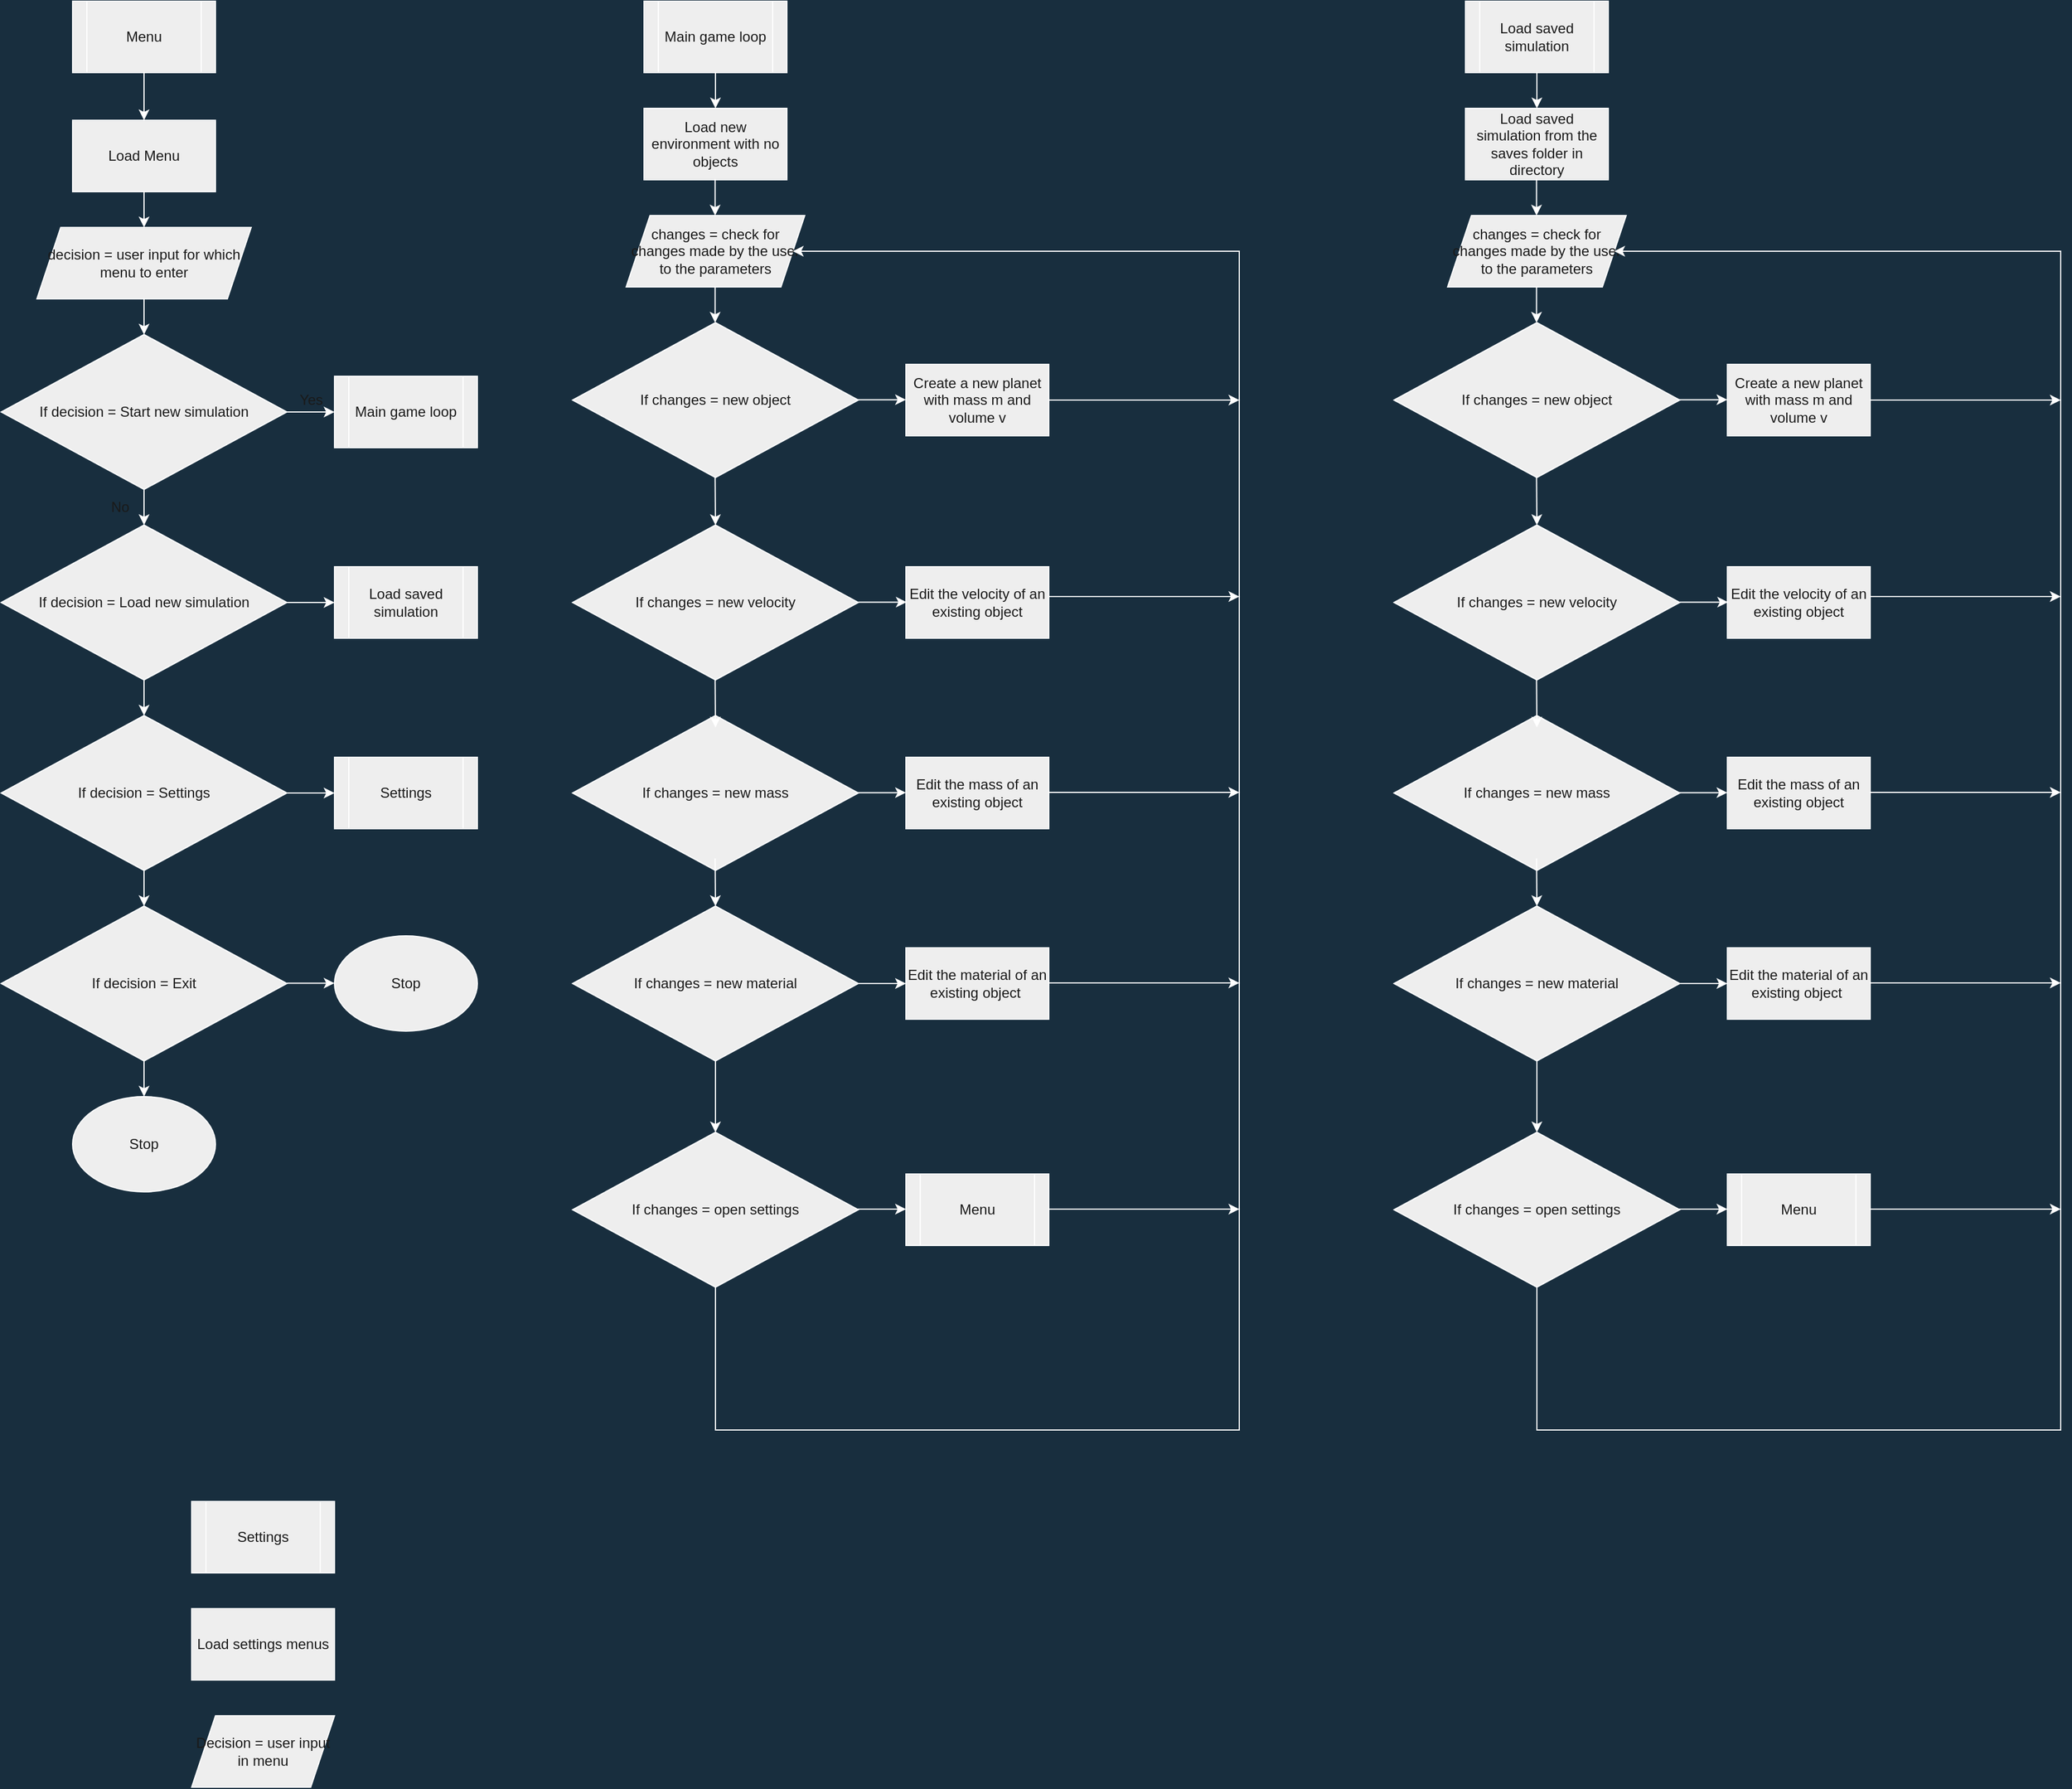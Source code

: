 <mxfile version="20.8.23" type="github">
  <diagram id="bHfhth3OuuMRID4EjOSA" name="Page-1">
    <mxGraphModel dx="683" dy="375" grid="1" gridSize="10" guides="1" tooltips="1" connect="1" arrows="1" fold="1" page="1" pageScale="1" pageWidth="2339" pageHeight="3300" background="#182E3E" math="0" shadow="0">
      <root>
        <mxCell id="0" />
        <mxCell id="1" parent="0" />
        <mxCell id="kDJT2uJxDYfJFHl3nCD_-2" value="Load Menu" style="whiteSpace=wrap;html=1;labelBackgroundColor=none;fillColor=#EEEEEE;strokeColor=#FFFFFF;fontColor=#1A1A1A;rounded=0;" parent="1" vertex="1">
          <mxGeometry x="140" y="140" width="120" height="60" as="geometry" />
        </mxCell>
        <mxCell id="kDJT2uJxDYfJFHl3nCD_-3" value="" style="endArrow=classic;html=1;rounded=0;exitX=0.5;exitY=1;exitDx=0;exitDy=0;entryX=0.5;entryY=0;entryDx=0;entryDy=0;labelBackgroundColor=none;strokeColor=#FFFFFF;fontColor=default;" parent="1" target="kDJT2uJxDYfJFHl3nCD_-2" edge="1">
          <mxGeometry width="50" height="50" relative="1" as="geometry">
            <mxPoint x="200" y="100" as="sourcePoint" />
            <mxPoint x="540" y="260" as="targetPoint" />
          </mxGeometry>
        </mxCell>
        <mxCell id="kDJT2uJxDYfJFHl3nCD_-5" value="decision = user input for which menu to enter" style="shape=parallelogram;perimeter=parallelogramPerimeter;whiteSpace=wrap;html=1;fixedSize=1;labelBackgroundColor=none;fillColor=#EEEEEE;strokeColor=#FFFFFF;fontColor=#1A1A1A;rounded=0;" parent="1" vertex="1">
          <mxGeometry x="110" y="230" width="180" height="60" as="geometry" />
        </mxCell>
        <mxCell id="kDJT2uJxDYfJFHl3nCD_-6" value="" style="endArrow=classic;html=1;rounded=0;entryX=0.5;entryY=0;entryDx=0;entryDy=0;labelBackgroundColor=none;strokeColor=#FFFFFF;fontColor=default;" parent="1" target="kDJT2uJxDYfJFHl3nCD_-5" edge="1">
          <mxGeometry width="50" height="50" relative="1" as="geometry">
            <mxPoint x="200" y="200" as="sourcePoint" />
            <mxPoint x="250" y="150" as="targetPoint" />
          </mxGeometry>
        </mxCell>
        <mxCell id="kDJT2uJxDYfJFHl3nCD_-7" value="If decision = Start new simulation" style="rhombus;whiteSpace=wrap;html=1;labelBackgroundColor=none;fillColor=#EEEEEE;strokeColor=#FFFFFF;fontColor=#1A1A1A;rounded=0;" parent="1" vertex="1">
          <mxGeometry x="80" y="320" width="240" height="130" as="geometry" />
        </mxCell>
        <mxCell id="kDJT2uJxDYfJFHl3nCD_-8" value="" style="endArrow=classic;html=1;rounded=0;entryX=0.5;entryY=0;entryDx=0;entryDy=0;labelBackgroundColor=none;strokeColor=#FFFFFF;fontColor=default;" parent="1" target="kDJT2uJxDYfJFHl3nCD_-7" edge="1">
          <mxGeometry width="50" height="50" relative="1" as="geometry">
            <mxPoint x="200" y="290" as="sourcePoint" />
            <mxPoint x="320" y="270" as="targetPoint" />
          </mxGeometry>
        </mxCell>
        <mxCell id="kDJT2uJxDYfJFHl3nCD_-10" value="" style="endArrow=classic;html=1;rounded=0;exitX=1;exitY=0.5;exitDx=0;exitDy=0;labelBackgroundColor=none;strokeColor=#FFFFFF;fontColor=default;" parent="1" source="kDJT2uJxDYfJFHl3nCD_-7" edge="1">
          <mxGeometry width="50" height="50" relative="1" as="geometry">
            <mxPoint x="250" y="410" as="sourcePoint" />
            <mxPoint x="360" y="385" as="targetPoint" />
          </mxGeometry>
        </mxCell>
        <mxCell id="kDJT2uJxDYfJFHl3nCD_-11" value="Yes" style="text;html=1;align=center;verticalAlign=middle;resizable=0;points=[];autosize=1;strokeColor=none;fillColor=none;labelBackgroundColor=none;fontColor=#1A1A1A;rounded=0;" parent="1" vertex="1">
          <mxGeometry x="320" y="360" width="40" height="30" as="geometry" />
        </mxCell>
        <mxCell id="kDJT2uJxDYfJFHl3nCD_-12" value="Main game loop" style="shape=process;whiteSpace=wrap;html=1;backgroundOutline=1;labelBackgroundColor=none;fillColor=#EEEEEE;strokeColor=#FFFFFF;fontColor=#1A1A1A;rounded=0;" parent="1" vertex="1">
          <mxGeometry x="360" y="355" width="120" height="60" as="geometry" />
        </mxCell>
        <mxCell id="kDJT2uJxDYfJFHl3nCD_-13" value="" style="endArrow=classic;html=1;rounded=0;exitX=0.5;exitY=1;exitDx=0;exitDy=0;labelBackgroundColor=none;strokeColor=#FFFFFF;fontColor=default;" parent="1" source="kDJT2uJxDYfJFHl3nCD_-7" edge="1">
          <mxGeometry width="50" height="50" relative="1" as="geometry">
            <mxPoint x="250" y="470" as="sourcePoint" />
            <mxPoint x="200" y="480" as="targetPoint" />
          </mxGeometry>
        </mxCell>
        <mxCell id="kDJT2uJxDYfJFHl3nCD_-14" value="No" style="text;html=1;strokeColor=none;fillColor=none;align=center;verticalAlign=middle;whiteSpace=wrap;rounded=0;labelBackgroundColor=none;fontColor=#1A1A1A;" parent="1" vertex="1">
          <mxGeometry x="150" y="450" width="60" height="30" as="geometry" />
        </mxCell>
        <mxCell id="kDJT2uJxDYfJFHl3nCD_-15" value="If decision = Load new simulation" style="rhombus;whiteSpace=wrap;html=1;labelBackgroundColor=none;fillColor=#EEEEEE;strokeColor=#FFFFFF;fontColor=#1A1A1A;rounded=0;" parent="1" vertex="1">
          <mxGeometry x="80" y="480" width="240" height="130" as="geometry" />
        </mxCell>
        <mxCell id="kDJT2uJxDYfJFHl3nCD_-17" value="" style="endArrow=classic;html=1;rounded=0;exitX=1;exitY=0.5;exitDx=0;exitDy=0;labelBackgroundColor=none;strokeColor=#FFFFFF;fontColor=default;" parent="1" source="kDJT2uJxDYfJFHl3nCD_-15" edge="1">
          <mxGeometry width="50" height="50" relative="1" as="geometry">
            <mxPoint x="180" y="510" as="sourcePoint" />
            <mxPoint x="360" y="545" as="targetPoint" />
          </mxGeometry>
        </mxCell>
        <mxCell id="kDJT2uJxDYfJFHl3nCD_-18" value="Load saved simulation" style="shape=process;whiteSpace=wrap;html=1;backgroundOutline=1;labelBackgroundColor=none;fillColor=#EEEEEE;strokeColor=#FFFFFF;fontColor=#1A1A1A;rounded=0;" parent="1" vertex="1">
          <mxGeometry x="360" y="515" width="120" height="60" as="geometry" />
        </mxCell>
        <mxCell id="kDJT2uJxDYfJFHl3nCD_-19" value="" style="endArrow=classic;html=1;rounded=0;exitX=0.5;exitY=1;exitDx=0;exitDy=0;labelBackgroundColor=none;strokeColor=#FFFFFF;fontColor=default;" parent="1" source="kDJT2uJxDYfJFHl3nCD_-15" edge="1">
          <mxGeometry width="50" height="50" relative="1" as="geometry">
            <mxPoint x="210" y="620" as="sourcePoint" />
            <mxPoint x="200" y="640" as="targetPoint" />
          </mxGeometry>
        </mxCell>
        <mxCell id="kDJT2uJxDYfJFHl3nCD_-20" value="If decision = Settings" style="rhombus;whiteSpace=wrap;html=1;labelBackgroundColor=none;fillColor=#EEEEEE;strokeColor=#FFFFFF;fontColor=#1A1A1A;rounded=0;" parent="1" vertex="1">
          <mxGeometry x="80" y="640" width="240" height="130" as="geometry" />
        </mxCell>
        <mxCell id="kDJT2uJxDYfJFHl3nCD_-21" value="" style="endArrow=classic;html=1;rounded=0;exitX=1;exitY=0.5;exitDx=0;exitDy=0;labelBackgroundColor=none;strokeColor=#FFFFFF;fontColor=default;" parent="1" source="kDJT2uJxDYfJFHl3nCD_-20" edge="1">
          <mxGeometry width="50" height="50" relative="1" as="geometry">
            <mxPoint x="250" y="590" as="sourcePoint" />
            <mxPoint x="360" y="705" as="targetPoint" />
          </mxGeometry>
        </mxCell>
        <mxCell id="kDJT2uJxDYfJFHl3nCD_-22" value="Menu" style="shape=process;whiteSpace=wrap;html=1;backgroundOutline=1;labelBackgroundColor=none;fillColor=#EEEEEE;strokeColor=#FFFFFF;fontColor=#1A1A1A;rounded=0;" parent="1" vertex="1">
          <mxGeometry x="140" y="40" width="120" height="60" as="geometry" />
        </mxCell>
        <mxCell id="kDJT2uJxDYfJFHl3nCD_-23" value="Settings" style="shape=process;whiteSpace=wrap;html=1;backgroundOutline=1;labelBackgroundColor=none;fillColor=#EEEEEE;strokeColor=#FFFFFF;fontColor=#1A1A1A;rounded=0;" parent="1" vertex="1">
          <mxGeometry x="360" y="675" width="120" height="60" as="geometry" />
        </mxCell>
        <mxCell id="kDJT2uJxDYfJFHl3nCD_-24" value="" style="endArrow=classic;html=1;rounded=0;exitX=0.5;exitY=1;exitDx=0;exitDy=0;labelBackgroundColor=none;strokeColor=#FFFFFF;fontColor=default;" parent="1" source="kDJT2uJxDYfJFHl3nCD_-20" edge="1">
          <mxGeometry width="50" height="50" relative="1" as="geometry">
            <mxPoint x="320" y="770" as="sourcePoint" />
            <mxPoint x="200" y="800" as="targetPoint" />
          </mxGeometry>
        </mxCell>
        <mxCell id="kDJT2uJxDYfJFHl3nCD_-25" value="If decision = Exit" style="rhombus;whiteSpace=wrap;html=1;labelBackgroundColor=none;fillColor=#EEEEEE;strokeColor=#FFFFFF;fontColor=#1A1A1A;rounded=0;" parent="1" vertex="1">
          <mxGeometry x="80" y="800" width="240" height="130" as="geometry" />
        </mxCell>
        <mxCell id="kDJT2uJxDYfJFHl3nCD_-26" value="" style="endArrow=classic;html=1;rounded=0;exitX=1;exitY=0.5;exitDx=0;exitDy=0;labelBackgroundColor=none;strokeColor=#FFFFFF;fontColor=default;" parent="1" edge="1">
          <mxGeometry width="50" height="50" relative="1" as="geometry">
            <mxPoint x="320" y="864.69" as="sourcePoint" />
            <mxPoint x="360" y="864.69" as="targetPoint" />
          </mxGeometry>
        </mxCell>
        <mxCell id="kDJT2uJxDYfJFHl3nCD_-27" value="" style="endArrow=classic;html=1;rounded=0;exitX=0.5;exitY=1;exitDx=0;exitDy=0;labelBackgroundColor=none;strokeColor=#FFFFFF;fontColor=default;" parent="1" source="kDJT2uJxDYfJFHl3nCD_-25" edge="1">
          <mxGeometry width="50" height="50" relative="1" as="geometry">
            <mxPoint x="320" y="1000" as="sourcePoint" />
            <mxPoint x="200" y="960" as="targetPoint" />
          </mxGeometry>
        </mxCell>
        <mxCell id="kDJT2uJxDYfJFHl3nCD_-28" value="Stop" style="ellipse;whiteSpace=wrap;html=1;labelBackgroundColor=none;fillColor=#EEEEEE;strokeColor=#FFFFFF;fontColor=#1A1A1A;rounded=0;" parent="1" vertex="1">
          <mxGeometry x="360" y="825" width="120" height="80" as="geometry" />
        </mxCell>
        <mxCell id="kDJT2uJxDYfJFHl3nCD_-29" value="Stop" style="ellipse;whiteSpace=wrap;html=1;labelBackgroundColor=none;fillColor=#EEEEEE;strokeColor=#FFFFFF;fontColor=#1A1A1A;rounded=0;" parent="1" vertex="1">
          <mxGeometry x="140" y="960" width="120" height="80" as="geometry" />
        </mxCell>
        <mxCell id="kDJT2uJxDYfJFHl3nCD_-30" value="Main game loop" style="shape=process;whiteSpace=wrap;html=1;backgroundOutline=1;labelBackgroundColor=none;fillColor=#EEEEEE;strokeColor=#FFFFFF;fontColor=#1A1A1A;rounded=0;" parent="1" vertex="1">
          <mxGeometry x="620" y="40" width="120" height="60" as="geometry" />
        </mxCell>
        <mxCell id="kDJT2uJxDYfJFHl3nCD_-31" value="Load new environment with no objects" style="whiteSpace=wrap;html=1;labelBackgroundColor=none;fillColor=#EEEEEE;strokeColor=#FFFFFF;fontColor=#1A1A1A;rounded=0;" parent="1" vertex="1">
          <mxGeometry x="620" y="130" width="120" height="60" as="geometry" />
        </mxCell>
        <mxCell id="kDJT2uJxDYfJFHl3nCD_-34" value="changes = check for changes made by the user to the parameters" style="shape=parallelogram;perimeter=parallelogramPerimeter;whiteSpace=wrap;html=1;fixedSize=1;labelBackgroundColor=none;fillColor=#EEEEEE;strokeColor=#FFFFFF;fontColor=#1A1A1A;rounded=0;" parent="1" vertex="1">
          <mxGeometry x="605" y="220" width="150" height="60" as="geometry" />
        </mxCell>
        <mxCell id="kDJT2uJxDYfJFHl3nCD_-35" value="If changes = new object" style="rhombus;whiteSpace=wrap;html=1;labelBackgroundColor=none;fillColor=#EEEEEE;strokeColor=#FFFFFF;fontColor=#1A1A1A;rounded=0;" parent="1" vertex="1">
          <mxGeometry x="560" y="310" width="240" height="130" as="geometry" />
        </mxCell>
        <mxCell id="kDJT2uJxDYfJFHl3nCD_-36" value="Create a new planet with mass m and volume v" style="rounded=0;whiteSpace=wrap;html=1;labelBackgroundColor=none;fillColor=#EEEEEE;strokeColor=#FFFFFF;fontColor=#1A1A1A;" parent="1" vertex="1">
          <mxGeometry x="840" y="345" width="120" height="60" as="geometry" />
        </mxCell>
        <mxCell id="kDJT2uJxDYfJFHl3nCD_-37" value="If changes = new mass" style="rhombus;whiteSpace=wrap;html=1;labelBackgroundColor=none;fillColor=#EEEEEE;strokeColor=#FFFFFF;fontColor=#1A1A1A;rounded=0;" parent="1" vertex="1">
          <mxGeometry x="560" y="640" width="240" height="130" as="geometry" />
        </mxCell>
        <mxCell id="kDJT2uJxDYfJFHl3nCD_-38" value="Edit the velocity of an existing object" style="rounded=0;whiteSpace=wrap;html=1;labelBackgroundColor=none;fillColor=#EEEEEE;strokeColor=#FFFFFF;fontColor=#1A1A1A;" parent="1" vertex="1">
          <mxGeometry x="840" y="515" width="120" height="60" as="geometry" />
        </mxCell>
        <mxCell id="bR8AsfsdRCAZW9vsdPxq-1" value="If changes = new velocity" style="rhombus;whiteSpace=wrap;html=1;labelBackgroundColor=none;fillColor=#EEEEEE;strokeColor=#FFFFFF;fontColor=#1A1A1A;rounded=0;" vertex="1" parent="1">
          <mxGeometry x="560" y="480" width="240" height="130" as="geometry" />
        </mxCell>
        <mxCell id="bR8AsfsdRCAZW9vsdPxq-2" value="Edit the mass of an existing object" style="rounded=0;whiteSpace=wrap;html=1;labelBackgroundColor=none;fillColor=#EEEEEE;strokeColor=#FFFFFF;fontColor=#1A1A1A;" vertex="1" parent="1">
          <mxGeometry x="840" y="675" width="120" height="60" as="geometry" />
        </mxCell>
        <mxCell id="bR8AsfsdRCAZW9vsdPxq-3" value="If changes = new material" style="rhombus;whiteSpace=wrap;html=1;labelBackgroundColor=none;fillColor=#EEEEEE;strokeColor=#FFFFFF;fontColor=#1A1A1A;rounded=0;" vertex="1" parent="1">
          <mxGeometry x="560" y="800" width="240" height="130" as="geometry" />
        </mxCell>
        <mxCell id="bR8AsfsdRCAZW9vsdPxq-4" value="Edit the material of an existing object&amp;nbsp;" style="rounded=0;whiteSpace=wrap;html=1;labelBackgroundColor=none;fillColor=#EEEEEE;strokeColor=#FFFFFF;fontColor=#1A1A1A;" vertex="1" parent="1">
          <mxGeometry x="840" y="835" width="120" height="60" as="geometry" />
        </mxCell>
        <mxCell id="bR8AsfsdRCAZW9vsdPxq-5" value="" style="endArrow=classic;html=1;rounded=0;exitX=0.5;exitY=1;exitDx=0;exitDy=0;entryX=0.5;entryY=0;entryDx=0;entryDy=0;labelBackgroundColor=none;strokeColor=#FFFFFF;fontColor=default;" edge="1" parent="1" source="kDJT2uJxDYfJFHl3nCD_-30" target="kDJT2uJxDYfJFHl3nCD_-31">
          <mxGeometry width="50" height="50" relative="1" as="geometry">
            <mxPoint x="660" y="260" as="sourcePoint" />
            <mxPoint x="710" y="210" as="targetPoint" />
          </mxGeometry>
        </mxCell>
        <mxCell id="bR8AsfsdRCAZW9vsdPxq-6" value="" style="endArrow=classic;html=1;rounded=0;exitX=0.5;exitY=1;exitDx=0;exitDy=0;entryX=0.5;entryY=0;entryDx=0;entryDy=0;labelBackgroundColor=none;strokeColor=#FFFFFF;fontColor=default;" edge="1" parent="1">
          <mxGeometry width="50" height="50" relative="1" as="geometry">
            <mxPoint x="679.71" y="190" as="sourcePoint" />
            <mxPoint x="679.71" y="220" as="targetPoint" />
          </mxGeometry>
        </mxCell>
        <mxCell id="bR8AsfsdRCAZW9vsdPxq-15" value="" style="endArrow=classic;html=1;rounded=0;exitX=0.5;exitY=1;exitDx=0;exitDy=0;entryX=0.5;entryY=0;entryDx=0;entryDy=0;labelBackgroundColor=none;strokeColor=#FFFFFF;fontColor=default;" edge="1" parent="1">
          <mxGeometry width="50" height="50" relative="1" as="geometry">
            <mxPoint x="679.71" y="280" as="sourcePoint" />
            <mxPoint x="679.71" y="310" as="targetPoint" />
          </mxGeometry>
        </mxCell>
        <mxCell id="bR8AsfsdRCAZW9vsdPxq-16" value="" style="endArrow=classic;html=1;rounded=0;exitX=0.5;exitY=1;exitDx=0;exitDy=0;entryX=0.5;entryY=0;entryDx=0;entryDy=0;labelBackgroundColor=none;strokeColor=#FFFFFF;fontColor=default;" edge="1" parent="1" target="bR8AsfsdRCAZW9vsdPxq-1">
          <mxGeometry width="50" height="50" relative="1" as="geometry">
            <mxPoint x="679.71" y="440" as="sourcePoint" />
            <mxPoint x="679.71" y="470" as="targetPoint" />
          </mxGeometry>
        </mxCell>
        <mxCell id="bR8AsfsdRCAZW9vsdPxq-23" value="" style="endArrow=classic;html=1;rounded=0;exitX=0.5;exitY=1;exitDx=0;exitDy=0;entryX=0.5;entryY=0;entryDx=0;entryDy=0;labelBackgroundColor=none;strokeColor=#FFFFFF;fontColor=default;" edge="1" parent="1">
          <mxGeometry width="50" height="50" relative="1" as="geometry">
            <mxPoint x="679.71" y="610" as="sourcePoint" />
            <mxPoint x="680" y="650" as="targetPoint" />
          </mxGeometry>
        </mxCell>
        <mxCell id="bR8AsfsdRCAZW9vsdPxq-24" value="" style="endArrow=classic;html=1;rounded=0;exitX=0.5;exitY=1;exitDx=0;exitDy=0;entryX=0.5;entryY=0;entryDx=0;entryDy=0;labelBackgroundColor=none;strokeColor=#FFFFFF;fontColor=default;" edge="1" parent="1">
          <mxGeometry width="50" height="50" relative="1" as="geometry">
            <mxPoint x="679.71" y="760" as="sourcePoint" />
            <mxPoint x="680" y="800" as="targetPoint" />
          </mxGeometry>
        </mxCell>
        <mxCell id="bR8AsfsdRCAZW9vsdPxq-25" value="" style="endArrow=classic;html=1;rounded=0;exitX=0.5;exitY=1;exitDx=0;exitDy=0;entryX=0;entryY=0.5;entryDx=0;entryDy=0;labelBackgroundColor=none;strokeColor=#FFFFFF;fontColor=default;" edge="1" parent="1" target="bR8AsfsdRCAZW9vsdPxq-4">
          <mxGeometry width="50" height="50" relative="1" as="geometry">
            <mxPoint x="799.37" y="865" as="sourcePoint" />
            <mxPoint x="799.66" y="905" as="targetPoint" />
          </mxGeometry>
        </mxCell>
        <mxCell id="bR8AsfsdRCAZW9vsdPxq-26" value="" style="endArrow=classic;html=1;rounded=0;exitX=0.5;exitY=1;exitDx=0;exitDy=0;entryX=0;entryY=0.5;entryDx=0;entryDy=0;labelBackgroundColor=none;strokeColor=#FFFFFF;fontColor=default;" edge="1" parent="1">
          <mxGeometry width="50" height="50" relative="1" as="geometry">
            <mxPoint x="799.37" y="704.69" as="sourcePoint" />
            <mxPoint x="840" y="704.69" as="targetPoint" />
          </mxGeometry>
        </mxCell>
        <mxCell id="bR8AsfsdRCAZW9vsdPxq-27" value="" style="endArrow=classic;html=1;rounded=0;exitX=0.5;exitY=1;exitDx=0;exitDy=0;entryX=0;entryY=0.5;entryDx=0;entryDy=0;labelBackgroundColor=none;strokeColor=#FFFFFF;fontColor=default;" edge="1" parent="1">
          <mxGeometry width="50" height="50" relative="1" as="geometry">
            <mxPoint x="800" y="544.69" as="sourcePoint" />
            <mxPoint x="840.63" y="544.69" as="targetPoint" />
          </mxGeometry>
        </mxCell>
        <mxCell id="bR8AsfsdRCAZW9vsdPxq-28" value="" style="endArrow=classic;html=1;rounded=0;exitX=0.5;exitY=1;exitDx=0;exitDy=0;entryX=0;entryY=0.5;entryDx=0;entryDy=0;labelBackgroundColor=none;strokeColor=#FFFFFF;fontColor=default;" edge="1" parent="1">
          <mxGeometry width="50" height="50" relative="1" as="geometry">
            <mxPoint x="799.37" y="374.69" as="sourcePoint" />
            <mxPoint x="840" y="374.69" as="targetPoint" />
          </mxGeometry>
        </mxCell>
        <mxCell id="bR8AsfsdRCAZW9vsdPxq-29" value="" style="endArrow=classic;html=1;rounded=0;entryX=1;entryY=0.5;entryDx=0;entryDy=0;labelBackgroundColor=none;strokeColor=#FFFFFF;fontColor=default;exitX=0.5;exitY=1;exitDx=0;exitDy=0;" edge="1" parent="1" source="bR8AsfsdRCAZW9vsdPxq-34" target="kDJT2uJxDYfJFHl3nCD_-34">
          <mxGeometry width="50" height="50" relative="1" as="geometry">
            <mxPoint x="680" y="1180" as="sourcePoint" />
            <mxPoint x="1120" y="250" as="targetPoint" />
            <Array as="points">
              <mxPoint x="680" y="1240" />
              <mxPoint x="1120" y="1240" />
              <mxPoint x="1120" y="250" />
            </Array>
          </mxGeometry>
        </mxCell>
        <mxCell id="bR8AsfsdRCAZW9vsdPxq-30" value="" style="endArrow=classic;html=1;rounded=0;exitX=1;exitY=0.5;exitDx=0;exitDy=0;labelBackgroundColor=none;strokeColor=#FFFFFF;fontColor=default;" edge="1" parent="1" source="kDJT2uJxDYfJFHl3nCD_-36">
          <mxGeometry width="50" height="50" relative="1" as="geometry">
            <mxPoint x="970" y="470" as="sourcePoint" />
            <mxPoint x="1120" y="375" as="targetPoint" />
          </mxGeometry>
        </mxCell>
        <mxCell id="bR8AsfsdRCAZW9vsdPxq-31" value="" style="endArrow=classic;html=1;rounded=0;exitX=1;exitY=0.5;exitDx=0;exitDy=0;labelBackgroundColor=none;strokeColor=#FFFFFF;fontColor=default;" edge="1" parent="1">
          <mxGeometry width="50" height="50" relative="1" as="geometry">
            <mxPoint x="960" y="540" as="sourcePoint" />
            <mxPoint x="1120" y="540" as="targetPoint" />
          </mxGeometry>
        </mxCell>
        <mxCell id="bR8AsfsdRCAZW9vsdPxq-32" value="" style="endArrow=classic;html=1;rounded=0;exitX=1;exitY=0.5;exitDx=0;exitDy=0;labelBackgroundColor=none;strokeColor=#FFFFFF;fontColor=default;" edge="1" parent="1">
          <mxGeometry width="50" height="50" relative="1" as="geometry">
            <mxPoint x="960" y="704.5" as="sourcePoint" />
            <mxPoint x="1120" y="704.5" as="targetPoint" />
          </mxGeometry>
        </mxCell>
        <mxCell id="bR8AsfsdRCAZW9vsdPxq-33" value="" style="endArrow=classic;html=1;rounded=0;exitX=1;exitY=0.5;exitDx=0;exitDy=0;labelBackgroundColor=none;strokeColor=#FFFFFF;fontColor=default;" edge="1" parent="1">
          <mxGeometry width="50" height="50" relative="1" as="geometry">
            <mxPoint x="960" y="864.5" as="sourcePoint" />
            <mxPoint x="1120" y="864.5" as="targetPoint" />
          </mxGeometry>
        </mxCell>
        <mxCell id="bR8AsfsdRCAZW9vsdPxq-34" value="If changes = open settings" style="rhombus;whiteSpace=wrap;html=1;labelBackgroundColor=none;fillColor=#EEEEEE;strokeColor=#FFFFFF;fontColor=#1A1A1A;rounded=0;" vertex="1" parent="1">
          <mxGeometry x="560" y="990" width="240" height="130" as="geometry" />
        </mxCell>
        <mxCell id="bR8AsfsdRCAZW9vsdPxq-35" value="" style="endArrow=classic;html=1;rounded=0;strokeColor=#FFFFFF;fontColor=default;exitX=0.5;exitY=1;exitDx=0;exitDy=0;entryX=0.5;entryY=0;entryDx=0;entryDy=0;labelBackgroundColor=none;" edge="1" parent="1" source="bR8AsfsdRCAZW9vsdPxq-3" target="bR8AsfsdRCAZW9vsdPxq-34">
          <mxGeometry width="50" height="50" relative="1" as="geometry">
            <mxPoint x="710" y="1000" as="sourcePoint" />
            <mxPoint x="760" y="950" as="targetPoint" />
          </mxGeometry>
        </mxCell>
        <mxCell id="bR8AsfsdRCAZW9vsdPxq-37" value="Menu" style="shape=process;whiteSpace=wrap;html=1;backgroundOutline=1;strokeColor=#FFFFFF;fontColor=#1A1A1A;fillColor=#EEEEEE;rounded=0;labelBackgroundColor=none;" vertex="1" parent="1">
          <mxGeometry x="840" y="1025" width="120" height="60" as="geometry" />
        </mxCell>
        <mxCell id="bR8AsfsdRCAZW9vsdPxq-38" value="" style="endArrow=classic;html=1;rounded=0;exitX=0.5;exitY=1;exitDx=0;exitDy=0;entryX=0;entryY=0.5;entryDx=0;entryDy=0;labelBackgroundColor=none;strokeColor=#FFFFFF;fontColor=default;" edge="1" parent="1">
          <mxGeometry width="50" height="50" relative="1" as="geometry">
            <mxPoint x="799.37" y="1054.52" as="sourcePoint" />
            <mxPoint x="840" y="1054.52" as="targetPoint" />
          </mxGeometry>
        </mxCell>
        <mxCell id="bR8AsfsdRCAZW9vsdPxq-39" value="" style="endArrow=classic;html=1;rounded=0;exitX=1;exitY=0.5;exitDx=0;exitDy=0;labelBackgroundColor=none;strokeColor=#FFFFFF;fontColor=default;" edge="1" parent="1">
          <mxGeometry width="50" height="50" relative="1" as="geometry">
            <mxPoint x="960" y="1054.52" as="sourcePoint" />
            <mxPoint x="1120" y="1054.52" as="targetPoint" />
          </mxGeometry>
        </mxCell>
        <mxCell id="bR8AsfsdRCAZW9vsdPxq-40" value="Load saved simulation" style="shape=process;whiteSpace=wrap;html=1;backgroundOutline=1;labelBackgroundColor=none;fillColor=#EEEEEE;strokeColor=#FFFFFF;fontColor=#1A1A1A;rounded=0;" vertex="1" parent="1">
          <mxGeometry x="1310" y="40" width="120" height="60" as="geometry" />
        </mxCell>
        <mxCell id="bR8AsfsdRCAZW9vsdPxq-41" value="Load saved simulation from the saves folder in directory" style="whiteSpace=wrap;html=1;labelBackgroundColor=none;fillColor=#EEEEEE;strokeColor=#FFFFFF;fontColor=#1A1A1A;rounded=0;" vertex="1" parent="1">
          <mxGeometry x="1310" y="130" width="120" height="60" as="geometry" />
        </mxCell>
        <mxCell id="bR8AsfsdRCAZW9vsdPxq-42" value="changes = check for changes made by the user to the parameters" style="shape=parallelogram;perimeter=parallelogramPerimeter;whiteSpace=wrap;html=1;fixedSize=1;labelBackgroundColor=none;fillColor=#EEEEEE;strokeColor=#FFFFFF;fontColor=#1A1A1A;rounded=0;" vertex="1" parent="1">
          <mxGeometry x="1295" y="220" width="150" height="60" as="geometry" />
        </mxCell>
        <mxCell id="bR8AsfsdRCAZW9vsdPxq-43" value="If changes = new object" style="rhombus;whiteSpace=wrap;html=1;labelBackgroundColor=none;fillColor=#EEEEEE;strokeColor=#FFFFFF;fontColor=#1A1A1A;rounded=0;" vertex="1" parent="1">
          <mxGeometry x="1250" y="310" width="240" height="130" as="geometry" />
        </mxCell>
        <mxCell id="bR8AsfsdRCAZW9vsdPxq-44" value="Create a new planet with mass m and volume v" style="rounded=0;whiteSpace=wrap;html=1;labelBackgroundColor=none;fillColor=#EEEEEE;strokeColor=#FFFFFF;fontColor=#1A1A1A;" vertex="1" parent="1">
          <mxGeometry x="1530" y="345" width="120" height="60" as="geometry" />
        </mxCell>
        <mxCell id="bR8AsfsdRCAZW9vsdPxq-45" value="If changes = new mass" style="rhombus;whiteSpace=wrap;html=1;labelBackgroundColor=none;fillColor=#EEEEEE;strokeColor=#FFFFFF;fontColor=#1A1A1A;rounded=0;" vertex="1" parent="1">
          <mxGeometry x="1250" y="640" width="240" height="130" as="geometry" />
        </mxCell>
        <mxCell id="bR8AsfsdRCAZW9vsdPxq-46" value="Edit the velocity of an existing object" style="rounded=0;whiteSpace=wrap;html=1;labelBackgroundColor=none;fillColor=#EEEEEE;strokeColor=#FFFFFF;fontColor=#1A1A1A;" vertex="1" parent="1">
          <mxGeometry x="1530" y="515" width="120" height="60" as="geometry" />
        </mxCell>
        <mxCell id="bR8AsfsdRCAZW9vsdPxq-47" value="If changes = new velocity" style="rhombus;whiteSpace=wrap;html=1;labelBackgroundColor=none;fillColor=#EEEEEE;strokeColor=#FFFFFF;fontColor=#1A1A1A;rounded=0;" vertex="1" parent="1">
          <mxGeometry x="1250" y="480" width="240" height="130" as="geometry" />
        </mxCell>
        <mxCell id="bR8AsfsdRCAZW9vsdPxq-48" value="Edit the mass of an existing object" style="rounded=0;whiteSpace=wrap;html=1;labelBackgroundColor=none;fillColor=#EEEEEE;strokeColor=#FFFFFF;fontColor=#1A1A1A;" vertex="1" parent="1">
          <mxGeometry x="1530" y="675" width="120" height="60" as="geometry" />
        </mxCell>
        <mxCell id="bR8AsfsdRCAZW9vsdPxq-49" value="If changes = new material" style="rhombus;whiteSpace=wrap;html=1;labelBackgroundColor=none;fillColor=#EEEEEE;strokeColor=#FFFFFF;fontColor=#1A1A1A;rounded=0;" vertex="1" parent="1">
          <mxGeometry x="1250" y="800" width="240" height="130" as="geometry" />
        </mxCell>
        <mxCell id="bR8AsfsdRCAZW9vsdPxq-50" value="Edit the material of an existing object&amp;nbsp;" style="rounded=0;whiteSpace=wrap;html=1;labelBackgroundColor=none;fillColor=#EEEEEE;strokeColor=#FFFFFF;fontColor=#1A1A1A;" vertex="1" parent="1">
          <mxGeometry x="1530" y="835" width="120" height="60" as="geometry" />
        </mxCell>
        <mxCell id="bR8AsfsdRCAZW9vsdPxq-51" value="" style="endArrow=classic;html=1;rounded=0;exitX=0.5;exitY=1;exitDx=0;exitDy=0;entryX=0.5;entryY=0;entryDx=0;entryDy=0;labelBackgroundColor=none;strokeColor=#FFFFFF;fontColor=default;" edge="1" parent="1" source="bR8AsfsdRCAZW9vsdPxq-40" target="bR8AsfsdRCAZW9vsdPxq-41">
          <mxGeometry width="50" height="50" relative="1" as="geometry">
            <mxPoint x="1350" y="260" as="sourcePoint" />
            <mxPoint x="1400" y="210" as="targetPoint" />
          </mxGeometry>
        </mxCell>
        <mxCell id="bR8AsfsdRCAZW9vsdPxq-52" value="" style="endArrow=classic;html=1;rounded=0;exitX=0.5;exitY=1;exitDx=0;exitDy=0;entryX=0.5;entryY=0;entryDx=0;entryDy=0;labelBackgroundColor=none;strokeColor=#FFFFFF;fontColor=default;" edge="1" parent="1">
          <mxGeometry width="50" height="50" relative="1" as="geometry">
            <mxPoint x="1369.71" y="190" as="sourcePoint" />
            <mxPoint x="1369.71" y="220" as="targetPoint" />
          </mxGeometry>
        </mxCell>
        <mxCell id="bR8AsfsdRCAZW9vsdPxq-53" value="" style="endArrow=classic;html=1;rounded=0;exitX=0.5;exitY=1;exitDx=0;exitDy=0;entryX=0.5;entryY=0;entryDx=0;entryDy=0;labelBackgroundColor=none;strokeColor=#FFFFFF;fontColor=default;" edge="1" parent="1">
          <mxGeometry width="50" height="50" relative="1" as="geometry">
            <mxPoint x="1369.71" y="280" as="sourcePoint" />
            <mxPoint x="1369.71" y="310" as="targetPoint" />
          </mxGeometry>
        </mxCell>
        <mxCell id="bR8AsfsdRCAZW9vsdPxq-54" value="" style="endArrow=classic;html=1;rounded=0;exitX=0.5;exitY=1;exitDx=0;exitDy=0;entryX=0.5;entryY=0;entryDx=0;entryDy=0;labelBackgroundColor=none;strokeColor=#FFFFFF;fontColor=default;" edge="1" parent="1" target="bR8AsfsdRCAZW9vsdPxq-47">
          <mxGeometry width="50" height="50" relative="1" as="geometry">
            <mxPoint x="1369.71" y="440" as="sourcePoint" />
            <mxPoint x="1369.71" y="470" as="targetPoint" />
          </mxGeometry>
        </mxCell>
        <mxCell id="bR8AsfsdRCAZW9vsdPxq-55" value="" style="endArrow=classic;html=1;rounded=0;exitX=0.5;exitY=1;exitDx=0;exitDy=0;entryX=0.5;entryY=0;entryDx=0;entryDy=0;labelBackgroundColor=none;strokeColor=#FFFFFF;fontColor=default;" edge="1" parent="1">
          <mxGeometry width="50" height="50" relative="1" as="geometry">
            <mxPoint x="1369.71" y="610" as="sourcePoint" />
            <mxPoint x="1370" y="650" as="targetPoint" />
          </mxGeometry>
        </mxCell>
        <mxCell id="bR8AsfsdRCAZW9vsdPxq-56" value="" style="endArrow=classic;html=1;rounded=0;exitX=0.5;exitY=1;exitDx=0;exitDy=0;entryX=0.5;entryY=0;entryDx=0;entryDy=0;labelBackgroundColor=none;strokeColor=#FFFFFF;fontColor=default;" edge="1" parent="1">
          <mxGeometry width="50" height="50" relative="1" as="geometry">
            <mxPoint x="1369.71" y="760" as="sourcePoint" />
            <mxPoint x="1370" y="800" as="targetPoint" />
          </mxGeometry>
        </mxCell>
        <mxCell id="bR8AsfsdRCAZW9vsdPxq-57" value="" style="endArrow=classic;html=1;rounded=0;exitX=0.5;exitY=1;exitDx=0;exitDy=0;entryX=0;entryY=0.5;entryDx=0;entryDy=0;labelBackgroundColor=none;strokeColor=#FFFFFF;fontColor=default;" edge="1" parent="1" target="bR8AsfsdRCAZW9vsdPxq-50">
          <mxGeometry width="50" height="50" relative="1" as="geometry">
            <mxPoint x="1489.37" y="865" as="sourcePoint" />
            <mxPoint x="1489.66" y="905" as="targetPoint" />
          </mxGeometry>
        </mxCell>
        <mxCell id="bR8AsfsdRCAZW9vsdPxq-58" value="" style="endArrow=classic;html=1;rounded=0;exitX=0.5;exitY=1;exitDx=0;exitDy=0;entryX=0;entryY=0.5;entryDx=0;entryDy=0;labelBackgroundColor=none;strokeColor=#FFFFFF;fontColor=default;" edge="1" parent="1">
          <mxGeometry width="50" height="50" relative="1" as="geometry">
            <mxPoint x="1489.37" y="704.69" as="sourcePoint" />
            <mxPoint x="1530" y="704.69" as="targetPoint" />
          </mxGeometry>
        </mxCell>
        <mxCell id="bR8AsfsdRCAZW9vsdPxq-59" value="" style="endArrow=classic;html=1;rounded=0;exitX=0.5;exitY=1;exitDx=0;exitDy=0;entryX=0;entryY=0.5;entryDx=0;entryDy=0;labelBackgroundColor=none;strokeColor=#FFFFFF;fontColor=default;" edge="1" parent="1">
          <mxGeometry width="50" height="50" relative="1" as="geometry">
            <mxPoint x="1490" y="544.69" as="sourcePoint" />
            <mxPoint x="1530.63" y="544.69" as="targetPoint" />
          </mxGeometry>
        </mxCell>
        <mxCell id="bR8AsfsdRCAZW9vsdPxq-60" value="" style="endArrow=classic;html=1;rounded=0;exitX=0.5;exitY=1;exitDx=0;exitDy=0;entryX=0;entryY=0.5;entryDx=0;entryDy=0;labelBackgroundColor=none;strokeColor=#FFFFFF;fontColor=default;" edge="1" parent="1">
          <mxGeometry width="50" height="50" relative="1" as="geometry">
            <mxPoint x="1489.37" y="374.69" as="sourcePoint" />
            <mxPoint x="1530" y="374.69" as="targetPoint" />
          </mxGeometry>
        </mxCell>
        <mxCell id="bR8AsfsdRCAZW9vsdPxq-61" value="" style="endArrow=classic;html=1;rounded=0;entryX=1;entryY=0.5;entryDx=0;entryDy=0;labelBackgroundColor=none;strokeColor=#FFFFFF;fontColor=default;exitX=0.5;exitY=1;exitDx=0;exitDy=0;" edge="1" parent="1" source="bR8AsfsdRCAZW9vsdPxq-66" target="bR8AsfsdRCAZW9vsdPxq-42">
          <mxGeometry width="50" height="50" relative="1" as="geometry">
            <mxPoint x="1370" y="1180" as="sourcePoint" />
            <mxPoint x="1810" y="250" as="targetPoint" />
            <Array as="points">
              <mxPoint x="1370" y="1240" />
              <mxPoint x="1810" y="1240" />
              <mxPoint x="1810" y="250" />
            </Array>
          </mxGeometry>
        </mxCell>
        <mxCell id="bR8AsfsdRCAZW9vsdPxq-62" value="" style="endArrow=classic;html=1;rounded=0;exitX=1;exitY=0.5;exitDx=0;exitDy=0;labelBackgroundColor=none;strokeColor=#FFFFFF;fontColor=default;" edge="1" parent="1" source="bR8AsfsdRCAZW9vsdPxq-44">
          <mxGeometry width="50" height="50" relative="1" as="geometry">
            <mxPoint x="1660" y="470" as="sourcePoint" />
            <mxPoint x="1810" y="375" as="targetPoint" />
          </mxGeometry>
        </mxCell>
        <mxCell id="bR8AsfsdRCAZW9vsdPxq-63" value="" style="endArrow=classic;html=1;rounded=0;exitX=1;exitY=0.5;exitDx=0;exitDy=0;labelBackgroundColor=none;strokeColor=#FFFFFF;fontColor=default;" edge="1" parent="1">
          <mxGeometry width="50" height="50" relative="1" as="geometry">
            <mxPoint x="1650" y="540" as="sourcePoint" />
            <mxPoint x="1810" y="540" as="targetPoint" />
          </mxGeometry>
        </mxCell>
        <mxCell id="bR8AsfsdRCAZW9vsdPxq-64" value="" style="endArrow=classic;html=1;rounded=0;exitX=1;exitY=0.5;exitDx=0;exitDy=0;labelBackgroundColor=none;strokeColor=#FFFFFF;fontColor=default;" edge="1" parent="1">
          <mxGeometry width="50" height="50" relative="1" as="geometry">
            <mxPoint x="1650" y="704.5" as="sourcePoint" />
            <mxPoint x="1810" y="704.5" as="targetPoint" />
          </mxGeometry>
        </mxCell>
        <mxCell id="bR8AsfsdRCAZW9vsdPxq-65" value="" style="endArrow=classic;html=1;rounded=0;exitX=1;exitY=0.5;exitDx=0;exitDy=0;labelBackgroundColor=none;strokeColor=#FFFFFF;fontColor=default;" edge="1" parent="1">
          <mxGeometry width="50" height="50" relative="1" as="geometry">
            <mxPoint x="1650" y="864.5" as="sourcePoint" />
            <mxPoint x="1810" y="864.5" as="targetPoint" />
          </mxGeometry>
        </mxCell>
        <mxCell id="bR8AsfsdRCAZW9vsdPxq-66" value="If changes = open settings" style="rhombus;whiteSpace=wrap;html=1;labelBackgroundColor=none;fillColor=#EEEEEE;strokeColor=#FFFFFF;fontColor=#1A1A1A;rounded=0;" vertex="1" parent="1">
          <mxGeometry x="1250" y="990" width="240" height="130" as="geometry" />
        </mxCell>
        <mxCell id="bR8AsfsdRCAZW9vsdPxq-67" value="" style="endArrow=classic;html=1;rounded=0;strokeColor=#FFFFFF;fontColor=default;exitX=0.5;exitY=1;exitDx=0;exitDy=0;entryX=0.5;entryY=0;entryDx=0;entryDy=0;labelBackgroundColor=none;" edge="1" parent="1" source="bR8AsfsdRCAZW9vsdPxq-49" target="bR8AsfsdRCAZW9vsdPxq-66">
          <mxGeometry width="50" height="50" relative="1" as="geometry">
            <mxPoint x="1400" y="1000" as="sourcePoint" />
            <mxPoint x="1450" y="950" as="targetPoint" />
          </mxGeometry>
        </mxCell>
        <mxCell id="bR8AsfsdRCAZW9vsdPxq-68" value="Menu" style="shape=process;whiteSpace=wrap;html=1;backgroundOutline=1;strokeColor=#FFFFFF;fontColor=#1A1A1A;fillColor=#EEEEEE;rounded=0;labelBackgroundColor=none;" vertex="1" parent="1">
          <mxGeometry x="1530" y="1025" width="120" height="60" as="geometry" />
        </mxCell>
        <mxCell id="bR8AsfsdRCAZW9vsdPxq-69" value="" style="endArrow=classic;html=1;rounded=0;exitX=0.5;exitY=1;exitDx=0;exitDy=0;entryX=0;entryY=0.5;entryDx=0;entryDy=0;labelBackgroundColor=none;strokeColor=#FFFFFF;fontColor=default;" edge="1" parent="1">
          <mxGeometry width="50" height="50" relative="1" as="geometry">
            <mxPoint x="1489.37" y="1054.52" as="sourcePoint" />
            <mxPoint x="1530" y="1054.52" as="targetPoint" />
          </mxGeometry>
        </mxCell>
        <mxCell id="bR8AsfsdRCAZW9vsdPxq-70" value="" style="endArrow=classic;html=1;rounded=0;exitX=1;exitY=0.5;exitDx=0;exitDy=0;labelBackgroundColor=none;strokeColor=#FFFFFF;fontColor=default;" edge="1" parent="1">
          <mxGeometry width="50" height="50" relative="1" as="geometry">
            <mxPoint x="1650" y="1054.52" as="sourcePoint" />
            <mxPoint x="1810" y="1054.52" as="targetPoint" />
          </mxGeometry>
        </mxCell>
        <mxCell id="bR8AsfsdRCAZW9vsdPxq-71" value="Settings" style="shape=process;whiteSpace=wrap;html=1;backgroundOutline=1;labelBackgroundColor=none;fillColor=#EEEEEE;strokeColor=#FFFFFF;fontColor=#1A1A1A;" vertex="1" parent="1">
          <mxGeometry x="240" y="1300" width="120" height="60" as="geometry" />
        </mxCell>
        <mxCell id="bR8AsfsdRCAZW9vsdPxq-72" value="Load settings menus" style="rounded=0;whiteSpace=wrap;html=1;strokeColor=#FFFFFF;fontColor=#1A1A1A;fillColor=#EEEEEE;" vertex="1" parent="1">
          <mxGeometry x="240" y="1390" width="120" height="60" as="geometry" />
        </mxCell>
        <mxCell id="bR8AsfsdRCAZW9vsdPxq-73" value="Decision = user input in menu" style="shape=parallelogram;perimeter=parallelogramPerimeter;whiteSpace=wrap;html=1;fixedSize=1;strokeColor=#FFFFFF;fontColor=#1A1A1A;fillColor=#EEEEEE;" vertex="1" parent="1">
          <mxGeometry x="240" y="1480" width="120" height="60" as="geometry" />
        </mxCell>
      </root>
    </mxGraphModel>
  </diagram>
</mxfile>
